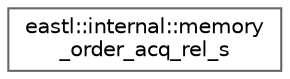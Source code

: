 digraph "类继承关系图"
{
 // LATEX_PDF_SIZE
  bgcolor="transparent";
  edge [fontname=Helvetica,fontsize=10,labelfontname=Helvetica,labelfontsize=10];
  node [fontname=Helvetica,fontsize=10,shape=box,height=0.2,width=0.4];
  rankdir="LR";
  Node0 [id="Node000000",label="eastl::internal::memory\l_order_acq_rel_s",height=0.2,width=0.4,color="grey40", fillcolor="white", style="filled",URL="$structeastl_1_1internal_1_1memory__order__acq__rel__s.html",tooltip=" "];
}
